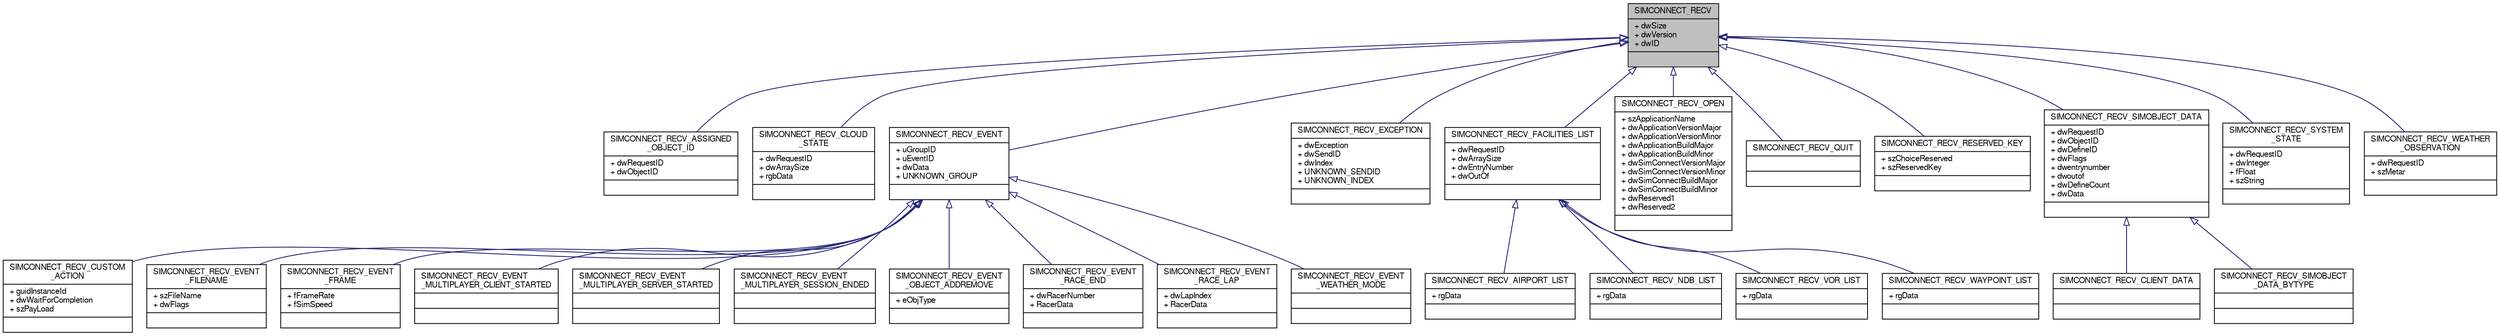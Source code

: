 digraph "SIMCONNECT_RECV"
{
  bgcolor="transparent";
  edge [fontname="FreeSans",fontsize="10",labelfontname="FreeSans",labelfontsize="10"];
  node [fontname="FreeSans",fontsize="10",shape=record];
  Node1 [label="{SIMCONNECT_RECV\n|+ dwSize\l+ dwVersion\l+ dwID\l|}",height=0.2,width=0.4,color="black", fillcolor="grey75", style="filled" fontcolor="black"];
  Node1 -> Node2 [dir="back",color="midnightblue",fontsize="10",style="solid",arrowtail="onormal",fontname="FreeSans"];
  Node2 [label="{SIMCONNECT_RECV_ASSIGNED\l_OBJECT_ID\n|+ dwRequestID\l+ dwObjectID\l|}",height=0.2,width=0.4,color="black",URL="$structSIMCONNECT__RECV__ASSIGNED__OBJECT__ID.html"];
  Node1 -> Node3 [dir="back",color="midnightblue",fontsize="10",style="solid",arrowtail="onormal",fontname="FreeSans"];
  Node3 [label="{SIMCONNECT_RECV_CLOUD\l_STATE\n|+ dwRequestID\l+ dwArraySize\l+ rgbData\l|}",height=0.2,width=0.4,color="black",URL="$structSIMCONNECT__RECV__CLOUD__STATE.html"];
  Node1 -> Node4 [dir="back",color="midnightblue",fontsize="10",style="solid",arrowtail="onormal",fontname="FreeSans"];
  Node4 [label="{SIMCONNECT_RECV_EVENT\n|+ uGroupID\l+ uEventID\l+ dwData\l+ UNKNOWN_GROUP\l|}",height=0.2,width=0.4,color="black",URL="$structSIMCONNECT__RECV__EVENT.html"];
  Node4 -> Node5 [dir="back",color="midnightblue",fontsize="10",style="solid",arrowtail="onormal",fontname="FreeSans"];
  Node5 [label="{SIMCONNECT_RECV_CUSTOM\l_ACTION\n|+ guidInstanceId\l+ dwWaitForCompletion\l+ szPayLoad\l|}",height=0.2,width=0.4,color="black",URL="$structSIMCONNECT__RECV__CUSTOM__ACTION.html"];
  Node4 -> Node6 [dir="back",color="midnightblue",fontsize="10",style="solid",arrowtail="onormal",fontname="FreeSans"];
  Node6 [label="{SIMCONNECT_RECV_EVENT\l_FILENAME\n|+ szFileName\l+ dwFlags\l|}",height=0.2,width=0.4,color="black",URL="$structSIMCONNECT__RECV__EVENT__FILENAME.html"];
  Node4 -> Node7 [dir="back",color="midnightblue",fontsize="10",style="solid",arrowtail="onormal",fontname="FreeSans"];
  Node7 [label="{SIMCONNECT_RECV_EVENT\l_FRAME\n|+ fFrameRate\l+ fSimSpeed\l|}",height=0.2,width=0.4,color="black",URL="$structSIMCONNECT__RECV__EVENT__FRAME.html"];
  Node4 -> Node8 [dir="back",color="midnightblue",fontsize="10",style="solid",arrowtail="onormal",fontname="FreeSans"];
  Node8 [label="{SIMCONNECT_RECV_EVENT\l_MULTIPLAYER_CLIENT_STARTED\n||}",height=0.2,width=0.4,color="black",URL="$structSIMCONNECT__RECV__EVENT__MULTIPLAYER__CLIENT__STARTED.html"];
  Node4 -> Node9 [dir="back",color="midnightblue",fontsize="10",style="solid",arrowtail="onormal",fontname="FreeSans"];
  Node9 [label="{SIMCONNECT_RECV_EVENT\l_MULTIPLAYER_SERVER_STARTED\n||}",height=0.2,width=0.4,color="black",URL="$structSIMCONNECT__RECV__EVENT__MULTIPLAYER__SERVER__STARTED.html"];
  Node4 -> Node10 [dir="back",color="midnightblue",fontsize="10",style="solid",arrowtail="onormal",fontname="FreeSans"];
  Node10 [label="{SIMCONNECT_RECV_EVENT\l_MULTIPLAYER_SESSION_ENDED\n||}",height=0.2,width=0.4,color="black",URL="$structSIMCONNECT__RECV__EVENT__MULTIPLAYER__SESSION__ENDED.html"];
  Node4 -> Node11 [dir="back",color="midnightblue",fontsize="10",style="solid",arrowtail="onormal",fontname="FreeSans"];
  Node11 [label="{SIMCONNECT_RECV_EVENT\l_OBJECT_ADDREMOVE\n|+ eObjType\l|}",height=0.2,width=0.4,color="black",URL="$structSIMCONNECT__RECV__EVENT__OBJECT__ADDREMOVE.html"];
  Node4 -> Node12 [dir="back",color="midnightblue",fontsize="10",style="solid",arrowtail="onormal",fontname="FreeSans"];
  Node12 [label="{SIMCONNECT_RECV_EVENT\l_RACE_END\n|+ dwRacerNumber\l+ RacerData\l|}",height=0.2,width=0.4,color="black",URL="$structSIMCONNECT__RECV__EVENT__RACE__END.html"];
  Node4 -> Node13 [dir="back",color="midnightblue",fontsize="10",style="solid",arrowtail="onormal",fontname="FreeSans"];
  Node13 [label="{SIMCONNECT_RECV_EVENT\l_RACE_LAP\n|+ dwLapIndex\l+ RacerData\l|}",height=0.2,width=0.4,color="black",URL="$structSIMCONNECT__RECV__EVENT__RACE__LAP.html"];
  Node4 -> Node14 [dir="back",color="midnightblue",fontsize="10",style="solid",arrowtail="onormal",fontname="FreeSans"];
  Node14 [label="{SIMCONNECT_RECV_EVENT\l_WEATHER_MODE\n||}",height=0.2,width=0.4,color="black",URL="$structSIMCONNECT__RECV__EVENT__WEATHER__MODE.html"];
  Node1 -> Node15 [dir="back",color="midnightblue",fontsize="10",style="solid",arrowtail="onormal",fontname="FreeSans"];
  Node15 [label="{SIMCONNECT_RECV_EXCEPTION\n|+ dwException\l+ dwSendID\l+ dwIndex\l+ UNKNOWN_SENDID\l+ UNKNOWN_INDEX\l|}",height=0.2,width=0.4,color="black",URL="$structSIMCONNECT__RECV__EXCEPTION.html"];
  Node1 -> Node16 [dir="back",color="midnightblue",fontsize="10",style="solid",arrowtail="onormal",fontname="FreeSans"];
  Node16 [label="{SIMCONNECT_RECV_FACILITIES_LIST\n|+ dwRequestID\l+ dwArraySize\l+ dwEntryNumber\l+ dwOutOf\l|}",height=0.2,width=0.4,color="black",URL="$structSIMCONNECT__RECV__FACILITIES__LIST.html"];
  Node16 -> Node17 [dir="back",color="midnightblue",fontsize="10",style="solid",arrowtail="onormal",fontname="FreeSans"];
  Node17 [label="{SIMCONNECT_RECV_AIRPORT_LIST\n|+ rgData\l|}",height=0.2,width=0.4,color="black",URL="$structSIMCONNECT__RECV__AIRPORT__LIST.html"];
  Node16 -> Node18 [dir="back",color="midnightblue",fontsize="10",style="solid",arrowtail="onormal",fontname="FreeSans"];
  Node18 [label="{SIMCONNECT_RECV_NDB_LIST\n|+ rgData\l|}",height=0.2,width=0.4,color="black",URL="$structSIMCONNECT__RECV__NDB__LIST.html"];
  Node16 -> Node19 [dir="back",color="midnightblue",fontsize="10",style="solid",arrowtail="onormal",fontname="FreeSans"];
  Node19 [label="{SIMCONNECT_RECV_VOR_LIST\n|+ rgData\l|}",height=0.2,width=0.4,color="black",URL="$structSIMCONNECT__RECV__VOR__LIST.html"];
  Node16 -> Node20 [dir="back",color="midnightblue",fontsize="10",style="solid",arrowtail="onormal",fontname="FreeSans"];
  Node20 [label="{SIMCONNECT_RECV_WAYPOINT_LIST\n|+ rgData\l|}",height=0.2,width=0.4,color="black",URL="$structSIMCONNECT__RECV__WAYPOINT__LIST.html"];
  Node1 -> Node21 [dir="back",color="midnightblue",fontsize="10",style="solid",arrowtail="onormal",fontname="FreeSans"];
  Node21 [label="{SIMCONNECT_RECV_OPEN\n|+ szApplicationName\l+ dwApplicationVersionMajor\l+ dwApplicationVersionMinor\l+ dwApplicationBuildMajor\l+ dwApplicationBuildMinor\l+ dwSimConnectVersionMajor\l+ dwSimConnectVersionMinor\l+ dwSimConnectBuildMajor\l+ dwSimConnectBuildMinor\l+ dwReserved1\l+ dwReserved2\l|}",height=0.2,width=0.4,color="black",URL="$structSIMCONNECT__RECV__OPEN.html"];
  Node1 -> Node22 [dir="back",color="midnightblue",fontsize="10",style="solid",arrowtail="onormal",fontname="FreeSans"];
  Node22 [label="{SIMCONNECT_RECV_QUIT\n||}",height=0.2,width=0.4,color="black",URL="$structSIMCONNECT__RECV__QUIT.html"];
  Node1 -> Node23 [dir="back",color="midnightblue",fontsize="10",style="solid",arrowtail="onormal",fontname="FreeSans"];
  Node23 [label="{SIMCONNECT_RECV_RESERVED_KEY\n|+ szChoiceReserved\l+ szReservedKey\l|}",height=0.2,width=0.4,color="black",URL="$structSIMCONNECT__RECV__RESERVED__KEY.html"];
  Node1 -> Node24 [dir="back",color="midnightblue",fontsize="10",style="solid",arrowtail="onormal",fontname="FreeSans"];
  Node24 [label="{SIMCONNECT_RECV_SIMOBJECT_DATA\n|+ dwRequestID\l+ dwObjectID\l+ dwDefineID\l+ dwFlags\l+ dwentrynumber\l+ dwoutof\l+ dwDefineCount\l+ dwData\l|}",height=0.2,width=0.4,color="black",URL="$structSIMCONNECT__RECV__SIMOBJECT__DATA.html"];
  Node24 -> Node25 [dir="back",color="midnightblue",fontsize="10",style="solid",arrowtail="onormal",fontname="FreeSans"];
  Node25 [label="{SIMCONNECT_RECV_CLIENT_DATA\n||}",height=0.2,width=0.4,color="black",URL="$structSIMCONNECT__RECV__CLIENT__DATA.html"];
  Node24 -> Node26 [dir="back",color="midnightblue",fontsize="10",style="solid",arrowtail="onormal",fontname="FreeSans"];
  Node26 [label="{SIMCONNECT_RECV_SIMOBJECT\l_DATA_BYTYPE\n||}",height=0.2,width=0.4,color="black",URL="$structSIMCONNECT__RECV__SIMOBJECT__DATA__BYTYPE.html"];
  Node1 -> Node27 [dir="back",color="midnightblue",fontsize="10",style="solid",arrowtail="onormal",fontname="FreeSans"];
  Node27 [label="{SIMCONNECT_RECV_SYSTEM\l_STATE\n|+ dwRequestID\l+ dwInteger\l+ fFloat\l+ szString\l|}",height=0.2,width=0.4,color="black",URL="$structSIMCONNECT__RECV__SYSTEM__STATE.html"];
  Node1 -> Node28 [dir="back",color="midnightblue",fontsize="10",style="solid",arrowtail="onormal",fontname="FreeSans"];
  Node28 [label="{SIMCONNECT_RECV_WEATHER\l_OBSERVATION\n|+ dwRequestID\l+ szMetar\l|}",height=0.2,width=0.4,color="black",URL="$structSIMCONNECT__RECV__WEATHER__OBSERVATION.html"];
}
